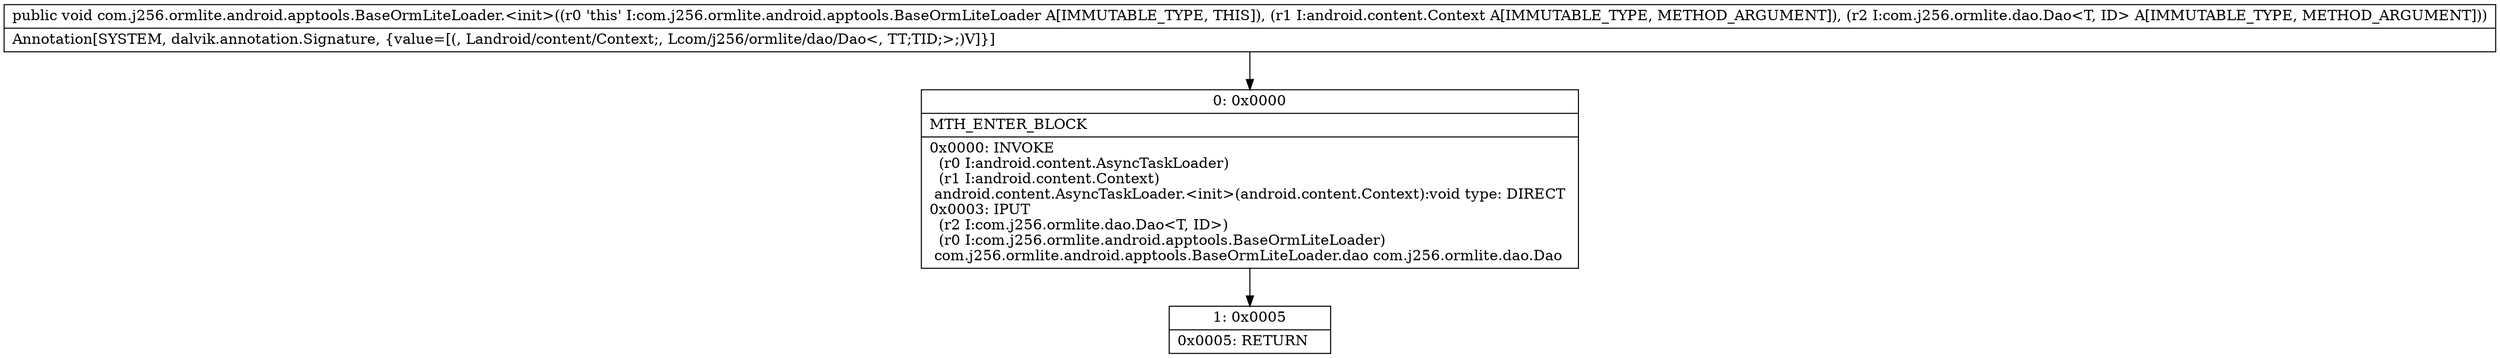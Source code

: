 digraph "CFG forcom.j256.ormlite.android.apptools.BaseOrmLiteLoader.\<init\>(Landroid\/content\/Context;Lcom\/j256\/ormlite\/dao\/Dao;)V" {
Node_0 [shape=record,label="{0\:\ 0x0000|MTH_ENTER_BLOCK\l|0x0000: INVOKE  \l  (r0 I:android.content.AsyncTaskLoader)\l  (r1 I:android.content.Context)\l android.content.AsyncTaskLoader.\<init\>(android.content.Context):void type: DIRECT \l0x0003: IPUT  \l  (r2 I:com.j256.ormlite.dao.Dao\<T, ID\>)\l  (r0 I:com.j256.ormlite.android.apptools.BaseOrmLiteLoader)\l com.j256.ormlite.android.apptools.BaseOrmLiteLoader.dao com.j256.ormlite.dao.Dao \l}"];
Node_1 [shape=record,label="{1\:\ 0x0005|0x0005: RETURN   \l}"];
MethodNode[shape=record,label="{public void com.j256.ormlite.android.apptools.BaseOrmLiteLoader.\<init\>((r0 'this' I:com.j256.ormlite.android.apptools.BaseOrmLiteLoader A[IMMUTABLE_TYPE, THIS]), (r1 I:android.content.Context A[IMMUTABLE_TYPE, METHOD_ARGUMENT]), (r2 I:com.j256.ormlite.dao.Dao\<T, ID\> A[IMMUTABLE_TYPE, METHOD_ARGUMENT]))  | Annotation[SYSTEM, dalvik.annotation.Signature, \{value=[(, Landroid\/content\/Context;, Lcom\/j256\/ormlite\/dao\/Dao\<, TT;TID;\>;)V]\}]\l}"];
MethodNode -> Node_0;
Node_0 -> Node_1;
}

